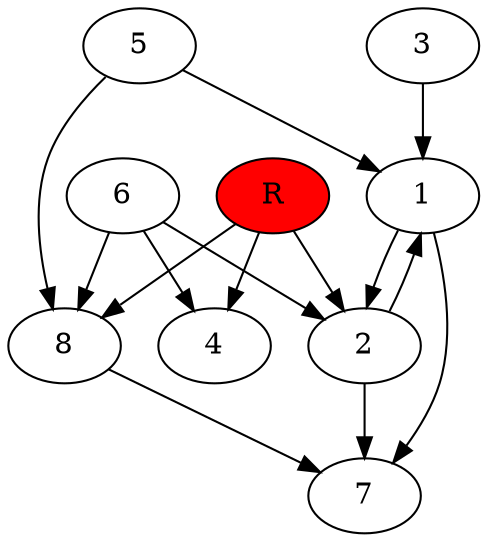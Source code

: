 digraph prb3628 {
	1
	2
	3
	4
	5
	6
	7
	8
	R [fillcolor="#ff0000" style=filled]
	1 -> 2
	1 -> 7
	2 -> 1
	2 -> 7
	3 -> 1
	5 -> 1
	5 -> 8
	6 -> 2
	6 -> 4
	6 -> 8
	8 -> 7
	R -> 2
	R -> 4
	R -> 8
}

